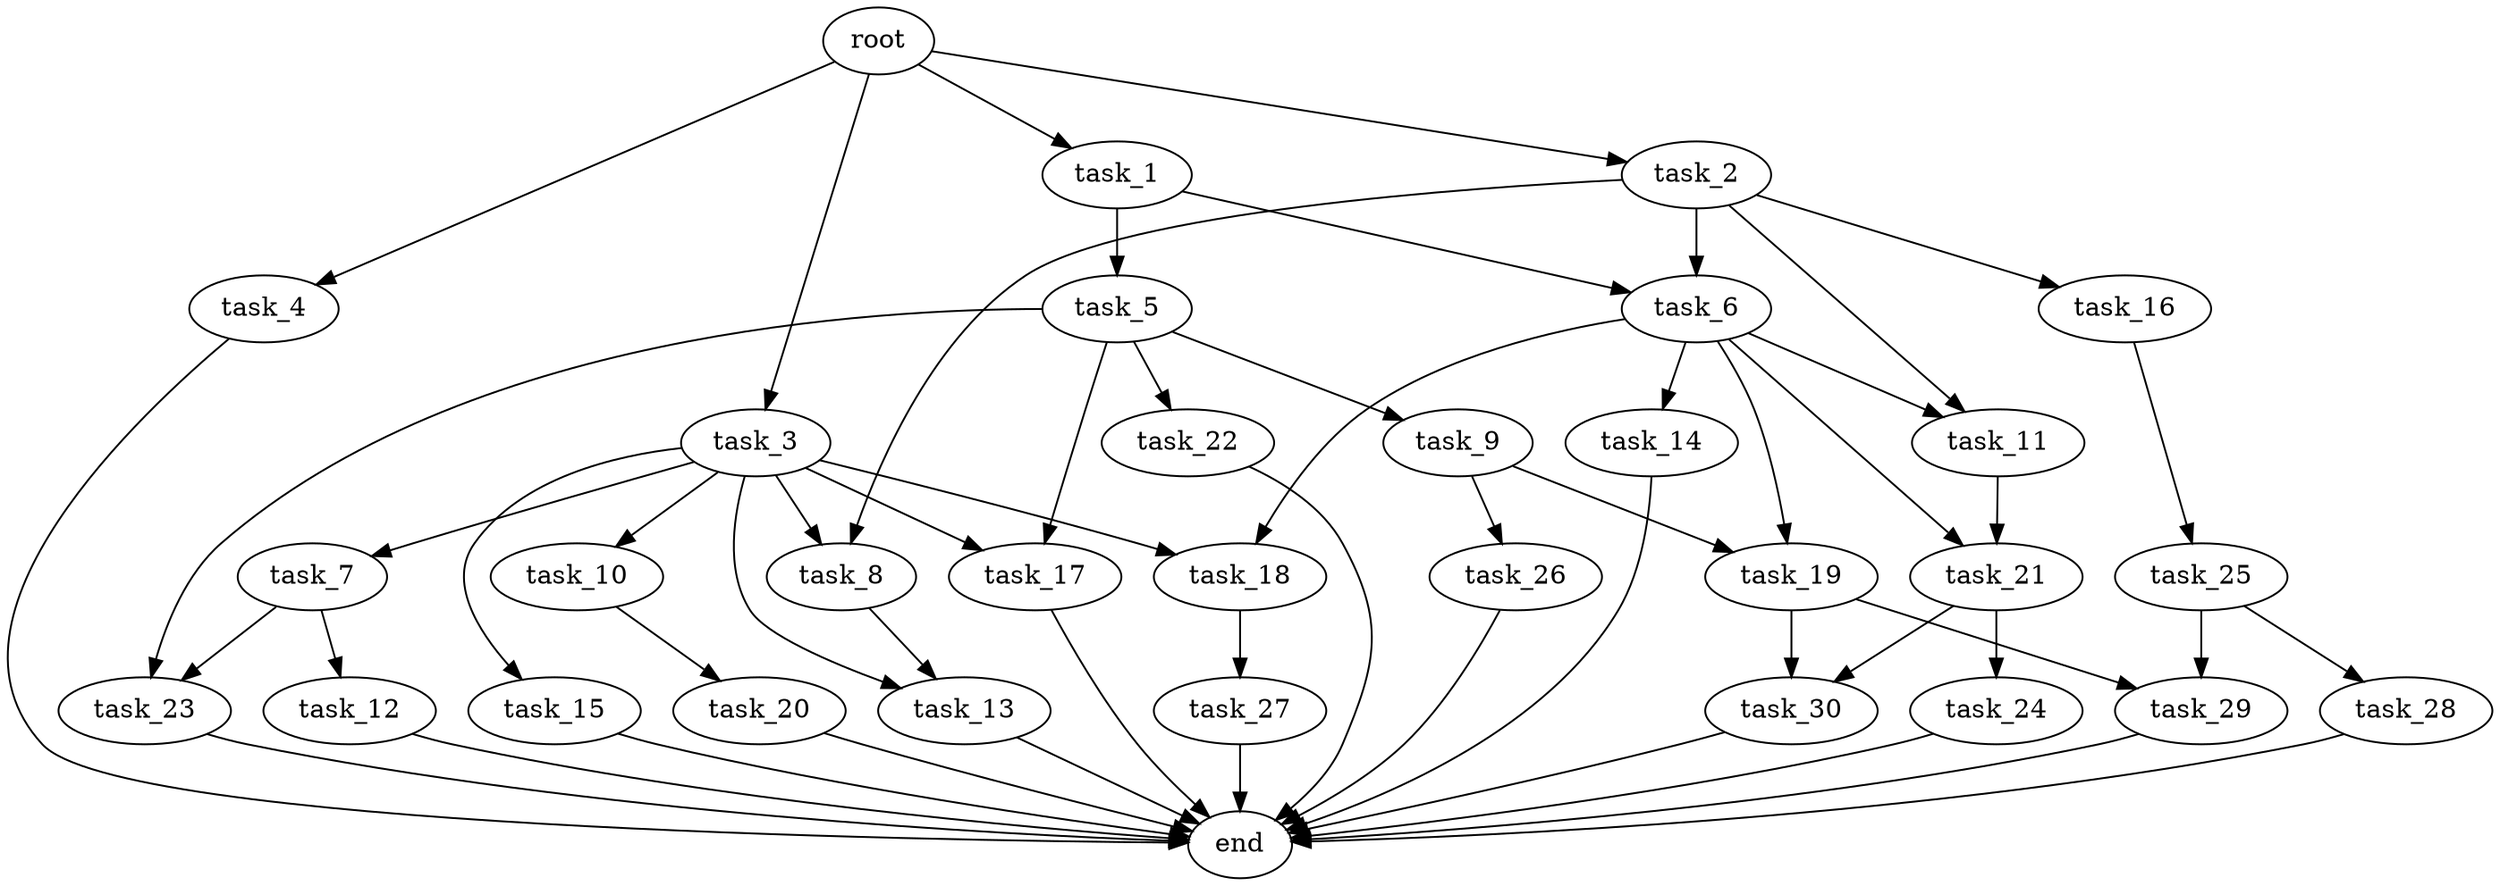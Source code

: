 digraph G {
  root [size="0.000000e+00"];
  task_1 [size="6.871031e+09"];
  task_2 [size="9.025684e+09"];
  task_3 [size="2.845653e+10"];
  task_4 [size="8.297818e+10"];
  task_5 [size="9.150175e+10"];
  task_6 [size="3.481604e+10"];
  task_7 [size="9.632913e+10"];
  task_8 [size="2.765802e+10"];
  task_9 [size="6.064028e+10"];
  task_10 [size="1.946057e+10"];
  task_11 [size="9.297209e+10"];
  task_12 [size="5.749492e+10"];
  task_13 [size="2.611814e+10"];
  task_14 [size="4.071939e+10"];
  task_15 [size="1.065543e+10"];
  task_16 [size="7.247873e+09"];
  task_17 [size="2.943224e+10"];
  task_18 [size="9.470208e+10"];
  task_19 [size="8.029619e+10"];
  task_20 [size="9.567137e+10"];
  task_21 [size="8.761254e+10"];
  task_22 [size="8.131660e+10"];
  task_23 [size="5.749364e+10"];
  task_24 [size="6.942224e+10"];
  task_25 [size="9.660589e+10"];
  task_26 [size="5.632123e+10"];
  task_27 [size="7.699902e+10"];
  task_28 [size="7.574975e+10"];
  task_29 [size="9.612426e+10"];
  task_30 [size="4.589025e+10"];
  end [size="0.000000e+00"];

  root -> task_1 [size="1.000000e-12"];
  root -> task_2 [size="1.000000e-12"];
  root -> task_3 [size="1.000000e-12"];
  root -> task_4 [size="1.000000e-12"];
  task_1 -> task_5 [size="9.150175e+08"];
  task_1 -> task_6 [size="1.740802e+08"];
  task_2 -> task_6 [size="1.740802e+08"];
  task_2 -> task_8 [size="1.382901e+08"];
  task_2 -> task_11 [size="4.648604e+08"];
  task_2 -> task_16 [size="7.247873e+07"];
  task_3 -> task_7 [size="9.632913e+08"];
  task_3 -> task_8 [size="1.382901e+08"];
  task_3 -> task_10 [size="1.946057e+08"];
  task_3 -> task_13 [size="1.305907e+08"];
  task_3 -> task_15 [size="1.065543e+08"];
  task_3 -> task_17 [size="1.471612e+08"];
  task_3 -> task_18 [size="4.735104e+08"];
  task_4 -> end [size="1.000000e-12"];
  task_5 -> task_9 [size="6.064028e+08"];
  task_5 -> task_17 [size="1.471612e+08"];
  task_5 -> task_22 [size="8.131660e+08"];
  task_5 -> task_23 [size="2.874682e+08"];
  task_6 -> task_11 [size="4.648604e+08"];
  task_6 -> task_14 [size="4.071939e+08"];
  task_6 -> task_18 [size="4.735104e+08"];
  task_6 -> task_19 [size="4.014810e+08"];
  task_6 -> task_21 [size="4.380627e+08"];
  task_7 -> task_12 [size="5.749492e+08"];
  task_7 -> task_23 [size="2.874682e+08"];
  task_8 -> task_13 [size="1.305907e+08"];
  task_9 -> task_19 [size="4.014810e+08"];
  task_9 -> task_26 [size="5.632123e+08"];
  task_10 -> task_20 [size="9.567137e+08"];
  task_11 -> task_21 [size="4.380627e+08"];
  task_12 -> end [size="1.000000e-12"];
  task_13 -> end [size="1.000000e-12"];
  task_14 -> end [size="1.000000e-12"];
  task_15 -> end [size="1.000000e-12"];
  task_16 -> task_25 [size="9.660589e+08"];
  task_17 -> end [size="1.000000e-12"];
  task_18 -> task_27 [size="7.699902e+08"];
  task_19 -> task_29 [size="4.806213e+08"];
  task_19 -> task_30 [size="2.294513e+08"];
  task_20 -> end [size="1.000000e-12"];
  task_21 -> task_24 [size="6.942224e+08"];
  task_21 -> task_30 [size="2.294513e+08"];
  task_22 -> end [size="1.000000e-12"];
  task_23 -> end [size="1.000000e-12"];
  task_24 -> end [size="1.000000e-12"];
  task_25 -> task_28 [size="7.574975e+08"];
  task_25 -> task_29 [size="4.806213e+08"];
  task_26 -> end [size="1.000000e-12"];
  task_27 -> end [size="1.000000e-12"];
  task_28 -> end [size="1.000000e-12"];
  task_29 -> end [size="1.000000e-12"];
  task_30 -> end [size="1.000000e-12"];
}
